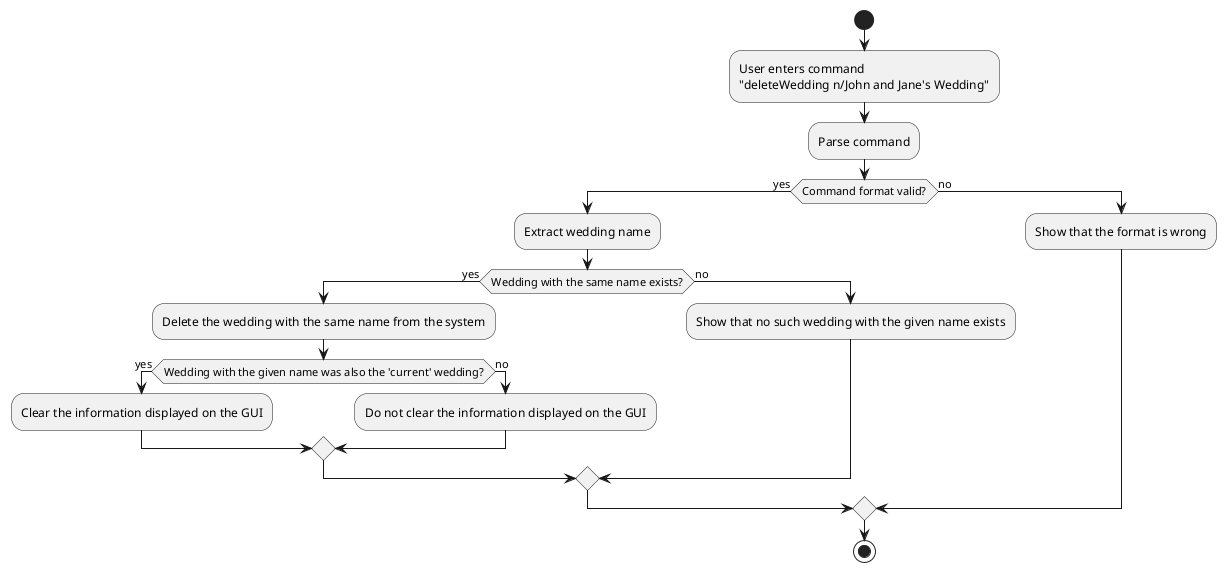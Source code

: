 @startuml
start

:User enters command
"deleteWedding n/John and Jane's Wedding";

:Parse command;

if (Command format valid?) then (yes)
  :Extract wedding name;
  if (Wedding with the same name exists?) then (yes)
    :Delete the wedding with the same name from the system;
    if (Wedding with the given name was also the 'current' wedding?) then (yes)
      :Clear the information displayed on the GUI;
    else (no)
      :Do not clear the information displayed on the GUI;
    endif
  else (no)
    :Show that no such wedding with the given name exists;
  endif
else (no)
  :Show that the format is wrong;
endif

stop
@enduml
